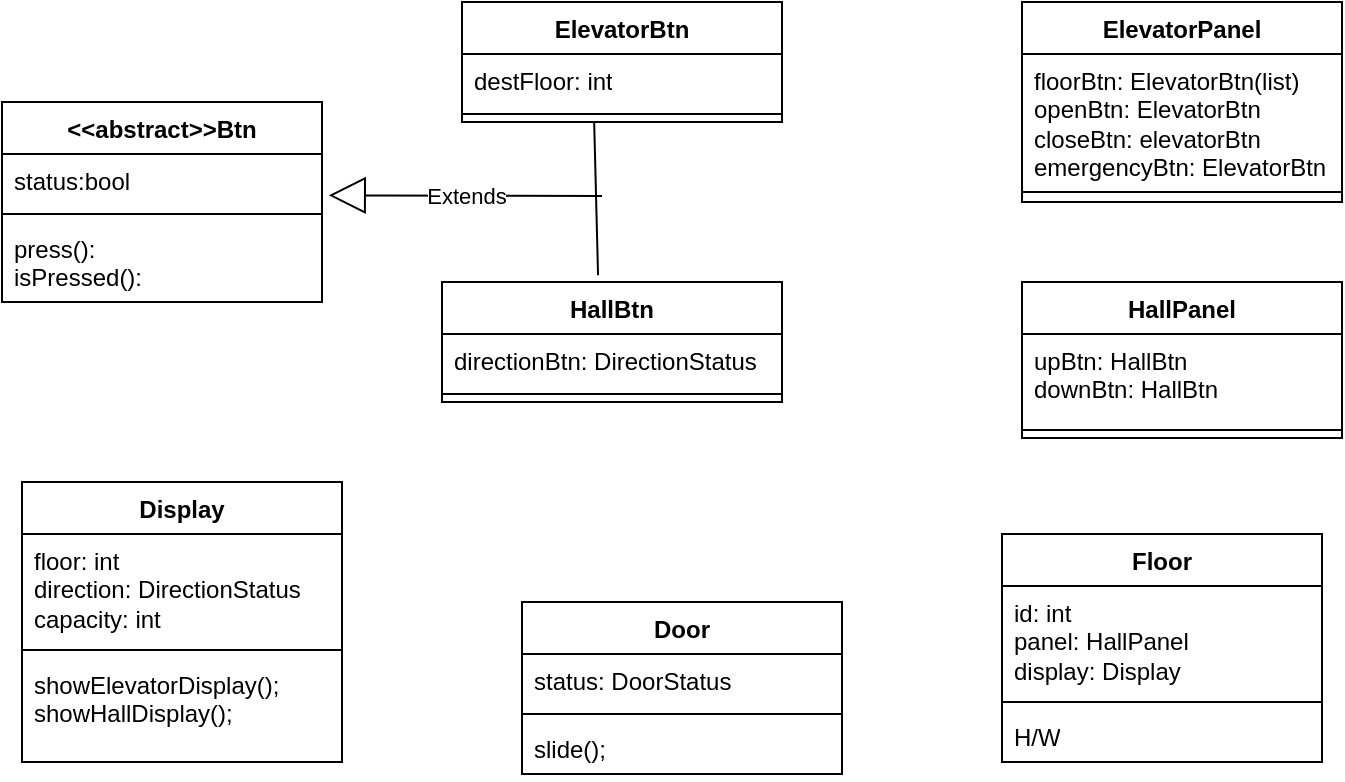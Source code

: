 <!--[if IE]><meta http-equiv="X-UA-Compatible" content="IE=5,IE=9" ><![endif]-->
<!DOCTYPE html>
<html>
<head>
<title>ElevatorSystem.html</title>
<meta charset="utf-8"/>
</head>
<body>
<div class="mxgraph" style="max-width:100%;border:1px solid transparent;" data-mxgraph="{&quot;highlight&quot;:&quot;#0000ff&quot;,&quot;nav&quot;:true,&quot;resize&quot;:true,&quot;xml&quot;:&quot;&lt;mxfile host=\&quot;app.diagrams.net\&quot; modified=\&quot;2024-07-03T11:52:13.910Z\&quot; agent=\&quot;Mozilla/5.0 (Windows NT 10.0; Win64; x64) AppleWebKit/537.36 (KHTML, like Gecko) Chrome/126.0.0.0 Safari/537.36\&quot; etag=\&quot;17789UahXvmX8YVtVoza\&quot; version=\&quot;24.6.3\&quot; type=\&quot;device\&quot; pages=\&quot;3\&quot;&gt;&lt;diagram name=\&quot;Page-1\&quot; id=\&quot;NAU9Dk92j2SyeXcsEVCl\&quot;&gt;&lt;mxGraphModel dx=\&quot;836\&quot; dy=\&quot;469\&quot; grid=\&quot;1\&quot; gridSize=\&quot;10\&quot; guides=\&quot;1\&quot; tooltips=\&quot;1\&quot; connect=\&quot;1\&quot; arrows=\&quot;1\&quot; fold=\&quot;1\&quot; page=\&quot;1\&quot; pageScale=\&quot;1\&quot; pageWidth=\&quot;850\&quot; pageHeight=\&quot;1100\&quot; math=\&quot;0\&quot; shadow=\&quot;0\&quot;&gt;&lt;root&gt;&lt;mxCell id=\&quot;0\&quot;/&gt;&lt;mxCell id=\&quot;1\&quot; parent=\&quot;0\&quot;/&gt;&lt;mxCell id=\&quot;rvxBEQuE1MLVyYH53mqv-1\&quot; value=\&quot;&amp;amp;lt;&amp;amp;lt;abstract&amp;amp;gt;&amp;amp;gt;Btn\&quot; style=\&quot;swimlane;fontStyle=1;align=center;verticalAlign=top;childLayout=stackLayout;horizontal=1;startSize=26;horizontalStack=0;resizeParent=1;resizeParentMax=0;resizeLast=0;collapsible=1;marginBottom=0;whiteSpace=wrap;html=1;\&quot; vertex=\&quot;1\&quot; parent=\&quot;1\&quot;&gt;&lt;mxGeometry x=\&quot;180\&quot; y=\&quot;270\&quot; width=\&quot;160\&quot; height=\&quot;100\&quot; as=\&quot;geometry\&quot;/&gt;&lt;/mxCell&gt;&lt;mxCell id=\&quot;rvxBEQuE1MLVyYH53mqv-2\&quot; value=\&quot;status:bool\&quot; style=\&quot;text;strokeColor=none;fillColor=none;align=left;verticalAlign=top;spacingLeft=4;spacingRight=4;overflow=hidden;rotatable=0;points=[[0,0.5],[1,0.5]];portConstraint=eastwest;whiteSpace=wrap;html=1;\&quot; vertex=\&quot;1\&quot; parent=\&quot;rvxBEQuE1MLVyYH53mqv-1\&quot;&gt;&lt;mxGeometry y=\&quot;26\&quot; width=\&quot;160\&quot; height=\&quot;26\&quot; as=\&quot;geometry\&quot;/&gt;&lt;/mxCell&gt;&lt;mxCell id=\&quot;rvxBEQuE1MLVyYH53mqv-3\&quot; value=\&quot;\&quot; style=\&quot;line;strokeWidth=1;fillColor=none;align=left;verticalAlign=middle;spacingTop=-1;spacingLeft=3;spacingRight=3;rotatable=0;labelPosition=right;points=[];portConstraint=eastwest;strokeColor=inherit;\&quot; vertex=\&quot;1\&quot; parent=\&quot;rvxBEQuE1MLVyYH53mqv-1\&quot;&gt;&lt;mxGeometry y=\&quot;52\&quot; width=\&quot;160\&quot; height=\&quot;8\&quot; as=\&quot;geometry\&quot;/&gt;&lt;/mxCell&gt;&lt;mxCell id=\&quot;rvxBEQuE1MLVyYH53mqv-4\&quot; value=\&quot;press():&amp;lt;div&amp;gt;isPressed():&amp;lt;/div&amp;gt;\&quot; style=\&quot;text;strokeColor=none;fillColor=none;align=left;verticalAlign=top;spacingLeft=4;spacingRight=4;overflow=hidden;rotatable=0;points=[[0,0.5],[1,0.5]];portConstraint=eastwest;whiteSpace=wrap;html=1;\&quot; vertex=\&quot;1\&quot; parent=\&quot;rvxBEQuE1MLVyYH53mqv-1\&quot;&gt;&lt;mxGeometry y=\&quot;60\&quot; width=\&quot;160\&quot; height=\&quot;40\&quot; as=\&quot;geometry\&quot;/&gt;&lt;/mxCell&gt;&lt;mxCell id=\&quot;rvxBEQuE1MLVyYH53mqv-5\&quot; value=\&quot;ElevatorBtn\&quot; style=\&quot;swimlane;fontStyle=1;align=center;verticalAlign=top;childLayout=stackLayout;horizontal=1;startSize=26;horizontalStack=0;resizeParent=1;resizeParentMax=0;resizeLast=0;collapsible=1;marginBottom=0;whiteSpace=wrap;html=1;\&quot; vertex=\&quot;1\&quot; parent=\&quot;1\&quot;&gt;&lt;mxGeometry x=\&quot;410\&quot; y=\&quot;220\&quot; width=\&quot;160\&quot; height=\&quot;60\&quot; as=\&quot;geometry\&quot;/&gt;&lt;/mxCell&gt;&lt;mxCell id=\&quot;rvxBEQuE1MLVyYH53mqv-6\&quot; value=\&quot;destFloor: int\&quot; style=\&quot;text;strokeColor=none;fillColor=none;align=left;verticalAlign=top;spacingLeft=4;spacingRight=4;overflow=hidden;rotatable=0;points=[[0,0.5],[1,0.5]];portConstraint=eastwest;whiteSpace=wrap;html=1;\&quot; vertex=\&quot;1\&quot; parent=\&quot;rvxBEQuE1MLVyYH53mqv-5\&quot;&gt;&lt;mxGeometry y=\&quot;26\&quot; width=\&quot;160\&quot; height=\&quot;26\&quot; as=\&quot;geometry\&quot;/&gt;&lt;/mxCell&gt;&lt;mxCell id=\&quot;rvxBEQuE1MLVyYH53mqv-7\&quot; value=\&quot;\&quot; style=\&quot;line;strokeWidth=1;fillColor=none;align=left;verticalAlign=middle;spacingTop=-1;spacingLeft=3;spacingRight=3;rotatable=0;labelPosition=right;points=[];portConstraint=eastwest;strokeColor=inherit;\&quot; vertex=\&quot;1\&quot; parent=\&quot;rvxBEQuE1MLVyYH53mqv-5\&quot;&gt;&lt;mxGeometry y=\&quot;52\&quot; width=\&quot;160\&quot; height=\&quot;8\&quot; as=\&quot;geometry\&quot;/&gt;&lt;/mxCell&gt;&lt;mxCell id=\&quot;rvxBEQuE1MLVyYH53mqv-8\&quot; value=\&quot;+ method(type): type\&quot; style=\&quot;text;strokeColor=none;fillColor=none;align=left;verticalAlign=top;spacingLeft=4;spacingRight=4;overflow=hidden;rotatable=0;points=[[0,0.5],[1,0.5]];portConstraint=eastwest;whiteSpace=wrap;html=1;\&quot; vertex=\&quot;1\&quot; parent=\&quot;rvxBEQuE1MLVyYH53mqv-5\&quot;&gt;&lt;mxGeometry y=\&quot;60\&quot; width=\&quot;160\&quot; as=\&quot;geometry\&quot;/&gt;&lt;/mxCell&gt;&lt;mxCell id=\&quot;rvxBEQuE1MLVyYH53mqv-9\&quot; value=\&quot;HallBtn\&quot; style=\&quot;swimlane;fontStyle=1;align=center;verticalAlign=top;childLayout=stackLayout;horizontal=1;startSize=26;horizontalStack=0;resizeParent=1;resizeParentMax=0;resizeLast=0;collapsible=1;marginBottom=0;whiteSpace=wrap;html=1;\&quot; vertex=\&quot;1\&quot; parent=\&quot;1\&quot;&gt;&lt;mxGeometry x=\&quot;400\&quot; y=\&quot;360\&quot; width=\&quot;170\&quot; height=\&quot;60\&quot; as=\&quot;geometry\&quot;/&gt;&lt;/mxCell&gt;&lt;mxCell id=\&quot;rvxBEQuE1MLVyYH53mqv-10\&quot; value=\&quot;directionBtn: DirectionStatus\&quot; style=\&quot;text;strokeColor=none;fillColor=none;align=left;verticalAlign=top;spacingLeft=4;spacingRight=4;overflow=hidden;rotatable=0;points=[[0,0.5],[1,0.5]];portConstraint=eastwest;whiteSpace=wrap;html=1;\&quot; vertex=\&quot;1\&quot; parent=\&quot;rvxBEQuE1MLVyYH53mqv-9\&quot;&gt;&lt;mxGeometry y=\&quot;26\&quot; width=\&quot;170\&quot; height=\&quot;26\&quot; as=\&quot;geometry\&quot;/&gt;&lt;/mxCell&gt;&lt;mxCell id=\&quot;rvxBEQuE1MLVyYH53mqv-11\&quot; value=\&quot;\&quot; style=\&quot;line;strokeWidth=1;fillColor=none;align=left;verticalAlign=middle;spacingTop=-1;spacingLeft=3;spacingRight=3;rotatable=0;labelPosition=right;points=[];portConstraint=eastwest;strokeColor=inherit;\&quot; vertex=\&quot;1\&quot; parent=\&quot;rvxBEQuE1MLVyYH53mqv-9\&quot;&gt;&lt;mxGeometry y=\&quot;52\&quot; width=\&quot;170\&quot; height=\&quot;8\&quot; as=\&quot;geometry\&quot;/&gt;&lt;/mxCell&gt;&lt;mxCell id=\&quot;rvxBEQuE1MLVyYH53mqv-12\&quot; value=\&quot;+ method(type): type\&quot; style=\&quot;text;strokeColor=none;fillColor=none;align=left;verticalAlign=top;spacingLeft=4;spacingRight=4;overflow=hidden;rotatable=0;points=[[0,0.5],[1,0.5]];portConstraint=eastwest;whiteSpace=wrap;html=1;\&quot; vertex=\&quot;1\&quot; parent=\&quot;rvxBEQuE1MLVyYH53mqv-9\&quot;&gt;&lt;mxGeometry y=\&quot;60\&quot; width=\&quot;170\&quot; as=\&quot;geometry\&quot;/&gt;&lt;/mxCell&gt;&lt;mxCell id=\&quot;rvxBEQuE1MLVyYH53mqv-13\&quot; value=\&quot;ElevatorPanel\&quot; style=\&quot;swimlane;fontStyle=1;align=center;verticalAlign=top;childLayout=stackLayout;horizontal=1;startSize=26;horizontalStack=0;resizeParent=1;resizeParentMax=0;resizeLast=0;collapsible=1;marginBottom=0;whiteSpace=wrap;html=1;\&quot; vertex=\&quot;1\&quot; parent=\&quot;1\&quot;&gt;&lt;mxGeometry x=\&quot;690\&quot; y=\&quot;220\&quot; width=\&quot;160\&quot; height=\&quot;100\&quot; as=\&quot;geometry\&quot;/&gt;&lt;/mxCell&gt;&lt;mxCell id=\&quot;rvxBEQuE1MLVyYH53mqv-14\&quot; value=\&quot;floorBtn: ElevatorBtn(list)&amp;lt;div&amp;gt;openBtn: ElevatorBtn&amp;lt;/div&amp;gt;&amp;lt;div&amp;gt;closeBtn: elevatorBtn&amp;lt;/div&amp;gt;&amp;lt;div&amp;gt;emergencyBtn: ElevatorBtn&amp;lt;/div&amp;gt;\&quot; style=\&quot;text;strokeColor=none;fillColor=none;align=left;verticalAlign=top;spacingLeft=4;spacingRight=4;overflow=hidden;rotatable=0;points=[[0,0.5],[1,0.5]];portConstraint=eastwest;whiteSpace=wrap;html=1;\&quot; vertex=\&quot;1\&quot; parent=\&quot;rvxBEQuE1MLVyYH53mqv-13\&quot;&gt;&lt;mxGeometry y=\&quot;26\&quot; width=\&quot;160\&quot; height=\&quot;64\&quot; as=\&quot;geometry\&quot;/&gt;&lt;/mxCell&gt;&lt;mxCell id=\&quot;rvxBEQuE1MLVyYH53mqv-15\&quot; value=\&quot;\&quot; style=\&quot;line;strokeWidth=1;fillColor=none;align=left;verticalAlign=middle;spacingTop=-1;spacingLeft=3;spacingRight=3;rotatable=0;labelPosition=right;points=[];portConstraint=eastwest;strokeColor=inherit;\&quot; vertex=\&quot;1\&quot; parent=\&quot;rvxBEQuE1MLVyYH53mqv-13\&quot;&gt;&lt;mxGeometry y=\&quot;90\&quot; width=\&quot;160\&quot; height=\&quot;10\&quot; as=\&quot;geometry\&quot;/&gt;&lt;/mxCell&gt;&lt;mxCell id=\&quot;rvxBEQuE1MLVyYH53mqv-16\&quot; value=\&quot;HallPanel\&quot; style=\&quot;swimlane;fontStyle=1;align=center;verticalAlign=top;childLayout=stackLayout;horizontal=1;startSize=26;horizontalStack=0;resizeParent=1;resizeParentMax=0;resizeLast=0;collapsible=1;marginBottom=0;whiteSpace=wrap;html=1;\&quot; vertex=\&quot;1\&quot; parent=\&quot;1\&quot;&gt;&lt;mxGeometry x=\&quot;690\&quot; y=\&quot;360\&quot; width=\&quot;160\&quot; height=\&quot;78\&quot; as=\&quot;geometry\&quot;/&gt;&lt;/mxCell&gt;&lt;mxCell id=\&quot;rvxBEQuE1MLVyYH53mqv-17\&quot; value=\&quot;upBtn: HallBtn&amp;lt;div&amp;gt;downBtn: HallBtn&amp;lt;/div&amp;gt;\&quot; style=\&quot;text;strokeColor=none;fillColor=none;align=left;verticalAlign=top;spacingLeft=4;spacingRight=4;overflow=hidden;rotatable=0;points=[[0,0.5],[1,0.5]];portConstraint=eastwest;whiteSpace=wrap;html=1;\&quot; vertex=\&quot;1\&quot; parent=\&quot;rvxBEQuE1MLVyYH53mqv-16\&quot;&gt;&lt;mxGeometry y=\&quot;26\&quot; width=\&quot;160\&quot; height=\&quot;44\&quot; as=\&quot;geometry\&quot;/&gt;&lt;/mxCell&gt;&lt;mxCell id=\&quot;rvxBEQuE1MLVyYH53mqv-18\&quot; value=\&quot;\&quot; style=\&quot;line;strokeWidth=1;fillColor=none;align=left;verticalAlign=middle;spacingTop=-1;spacingLeft=3;spacingRight=3;rotatable=0;labelPosition=right;points=[];portConstraint=eastwest;strokeColor=inherit;\&quot; vertex=\&quot;1\&quot; parent=\&quot;rvxBEQuE1MLVyYH53mqv-16\&quot;&gt;&lt;mxGeometry y=\&quot;70\&quot; width=\&quot;160\&quot; height=\&quot;8\&quot; as=\&quot;geometry\&quot;/&gt;&lt;/mxCell&gt;&lt;mxCell id=\&quot;rvxBEQuE1MLVyYH53mqv-19\&quot; value=\&quot;Display\&quot; style=\&quot;swimlane;fontStyle=1;align=center;verticalAlign=top;childLayout=stackLayout;horizontal=1;startSize=26;horizontalStack=0;resizeParent=1;resizeParentMax=0;resizeLast=0;collapsible=1;marginBottom=0;whiteSpace=wrap;html=1;\&quot; vertex=\&quot;1\&quot; parent=\&quot;1\&quot;&gt;&lt;mxGeometry x=\&quot;190\&quot; y=\&quot;460\&quot; width=\&quot;160\&quot; height=\&quot;140\&quot; as=\&quot;geometry\&quot;/&gt;&lt;/mxCell&gt;&lt;mxCell id=\&quot;rvxBEQuE1MLVyYH53mqv-20\&quot; value=\&quot;floor: int&amp;lt;div&amp;gt;direction: DirectionStatus&amp;lt;/div&amp;gt;&amp;lt;div&amp;gt;capacity: int&amp;lt;/div&amp;gt;\&quot; style=\&quot;text;strokeColor=none;fillColor=none;align=left;verticalAlign=top;spacingLeft=4;spacingRight=4;overflow=hidden;rotatable=0;points=[[0,0.5],[1,0.5]];portConstraint=eastwest;whiteSpace=wrap;html=1;\&quot; vertex=\&quot;1\&quot; parent=\&quot;rvxBEQuE1MLVyYH53mqv-19\&quot;&gt;&lt;mxGeometry y=\&quot;26\&quot; width=\&quot;160\&quot; height=\&quot;54\&quot; as=\&quot;geometry\&quot;/&gt;&lt;/mxCell&gt;&lt;mxCell id=\&quot;rvxBEQuE1MLVyYH53mqv-21\&quot; value=\&quot;\&quot; style=\&quot;line;strokeWidth=1;fillColor=none;align=left;verticalAlign=middle;spacingTop=-1;spacingLeft=3;spacingRight=3;rotatable=0;labelPosition=right;points=[];portConstraint=eastwest;strokeColor=inherit;\&quot; vertex=\&quot;1\&quot; parent=\&quot;rvxBEQuE1MLVyYH53mqv-19\&quot;&gt;&lt;mxGeometry y=\&quot;80\&quot; width=\&quot;160\&quot; height=\&quot;8\&quot; as=\&quot;geometry\&quot;/&gt;&lt;/mxCell&gt;&lt;mxCell id=\&quot;rvxBEQuE1MLVyYH53mqv-22\&quot; value=\&quot;showElevatorDisplay();&amp;lt;div&amp;gt;showHallDisplay();&amp;lt;/div&amp;gt;\&quot; style=\&quot;text;strokeColor=none;fillColor=none;align=left;verticalAlign=top;spacingLeft=4;spacingRight=4;overflow=hidden;rotatable=0;points=[[0,0.5],[1,0.5]];portConstraint=eastwest;whiteSpace=wrap;html=1;\&quot; vertex=\&quot;1\&quot; parent=\&quot;rvxBEQuE1MLVyYH53mqv-19\&quot;&gt;&lt;mxGeometry y=\&quot;88\&quot; width=\&quot;160\&quot; height=\&quot;52\&quot; as=\&quot;geometry\&quot;/&gt;&lt;/mxCell&gt;&lt;mxCell id=\&quot;rvxBEQuE1MLVyYH53mqv-23\&quot; value=\&quot;Door\&quot; style=\&quot;swimlane;fontStyle=1;align=center;verticalAlign=top;childLayout=stackLayout;horizontal=1;startSize=26;horizontalStack=0;resizeParent=1;resizeParentMax=0;resizeLast=0;collapsible=1;marginBottom=0;whiteSpace=wrap;html=1;\&quot; vertex=\&quot;1\&quot; parent=\&quot;1\&quot;&gt;&lt;mxGeometry x=\&quot;440\&quot; y=\&quot;520\&quot; width=\&quot;160\&quot; height=\&quot;86\&quot; as=\&quot;geometry\&quot;/&gt;&lt;/mxCell&gt;&lt;mxCell id=\&quot;rvxBEQuE1MLVyYH53mqv-24\&quot; value=\&quot;status: DoorStatus\&quot; style=\&quot;text;strokeColor=none;fillColor=none;align=left;verticalAlign=top;spacingLeft=4;spacingRight=4;overflow=hidden;rotatable=0;points=[[0,0.5],[1,0.5]];portConstraint=eastwest;whiteSpace=wrap;html=1;\&quot; vertex=\&quot;1\&quot; parent=\&quot;rvxBEQuE1MLVyYH53mqv-23\&quot;&gt;&lt;mxGeometry y=\&quot;26\&quot; width=\&quot;160\&quot; height=\&quot;26\&quot; as=\&quot;geometry\&quot;/&gt;&lt;/mxCell&gt;&lt;mxCell id=\&quot;rvxBEQuE1MLVyYH53mqv-25\&quot; value=\&quot;\&quot; style=\&quot;line;strokeWidth=1;fillColor=none;align=left;verticalAlign=middle;spacingTop=-1;spacingLeft=3;spacingRight=3;rotatable=0;labelPosition=right;points=[];portConstraint=eastwest;strokeColor=inherit;\&quot; vertex=\&quot;1\&quot; parent=\&quot;rvxBEQuE1MLVyYH53mqv-23\&quot;&gt;&lt;mxGeometry y=\&quot;52\&quot; width=\&quot;160\&quot; height=\&quot;8\&quot; as=\&quot;geometry\&quot;/&gt;&lt;/mxCell&gt;&lt;mxCell id=\&quot;rvxBEQuE1MLVyYH53mqv-26\&quot; value=\&quot;slide();\&quot; style=\&quot;text;strokeColor=none;fillColor=none;align=left;verticalAlign=top;spacingLeft=4;spacingRight=4;overflow=hidden;rotatable=0;points=[[0,0.5],[1,0.5]];portConstraint=eastwest;whiteSpace=wrap;html=1;\&quot; vertex=\&quot;1\&quot; parent=\&quot;rvxBEQuE1MLVyYH53mqv-23\&quot;&gt;&lt;mxGeometry y=\&quot;60\&quot; width=\&quot;160\&quot; height=\&quot;26\&quot; as=\&quot;geometry\&quot;/&gt;&lt;/mxCell&gt;&lt;mxCell id=\&quot;rvxBEQuE1MLVyYH53mqv-27\&quot; value=\&quot;Floor\&quot; style=\&quot;swimlane;fontStyle=1;align=center;verticalAlign=top;childLayout=stackLayout;horizontal=1;startSize=26;horizontalStack=0;resizeParent=1;resizeParentMax=0;resizeLast=0;collapsible=1;marginBottom=0;whiteSpace=wrap;html=1;\&quot; vertex=\&quot;1\&quot; parent=\&quot;1\&quot;&gt;&lt;mxGeometry x=\&quot;680\&quot; y=\&quot;486\&quot; width=\&quot;160\&quot; height=\&quot;114\&quot; as=\&quot;geometry\&quot;/&gt;&lt;/mxCell&gt;&lt;mxCell id=\&quot;rvxBEQuE1MLVyYH53mqv-28\&quot; value=\&quot;id: int&amp;lt;div&amp;gt;panel: HallPanel&amp;lt;/div&amp;gt;&amp;lt;div&amp;gt;display: Display&amp;lt;/div&amp;gt;\&quot; style=\&quot;text;strokeColor=none;fillColor=none;align=left;verticalAlign=top;spacingLeft=4;spacingRight=4;overflow=hidden;rotatable=0;points=[[0,0.5],[1,0.5]];portConstraint=eastwest;whiteSpace=wrap;html=1;\&quot; vertex=\&quot;1\&quot; parent=\&quot;rvxBEQuE1MLVyYH53mqv-27\&quot;&gt;&lt;mxGeometry y=\&quot;26\&quot; width=\&quot;160\&quot; height=\&quot;54\&quot; as=\&quot;geometry\&quot;/&gt;&lt;/mxCell&gt;&lt;mxCell id=\&quot;rvxBEQuE1MLVyYH53mqv-29\&quot; value=\&quot;\&quot; style=\&quot;line;strokeWidth=1;fillColor=none;align=left;verticalAlign=middle;spacingTop=-1;spacingLeft=3;spacingRight=3;rotatable=0;labelPosition=right;points=[];portConstraint=eastwest;strokeColor=inherit;\&quot; vertex=\&quot;1\&quot; parent=\&quot;rvxBEQuE1MLVyYH53mqv-27\&quot;&gt;&lt;mxGeometry y=\&quot;80\&quot; width=\&quot;160\&quot; height=\&quot;8\&quot; as=\&quot;geometry\&quot;/&gt;&lt;/mxCell&gt;&lt;mxCell id=\&quot;rvxBEQuE1MLVyYH53mqv-30\&quot; value=\&quot;H/W\&quot; style=\&quot;text;strokeColor=none;fillColor=none;align=left;verticalAlign=top;spacingLeft=4;spacingRight=4;overflow=hidden;rotatable=0;points=[[0,0.5],[1,0.5]];portConstraint=eastwest;whiteSpace=wrap;html=1;\&quot; vertex=\&quot;1\&quot; parent=\&quot;rvxBEQuE1MLVyYH53mqv-27\&quot;&gt;&lt;mxGeometry y=\&quot;88\&quot; width=\&quot;160\&quot; height=\&quot;26\&quot; as=\&quot;geometry\&quot;/&gt;&lt;/mxCell&gt;&lt;mxCell id=\&quot;rvxBEQuE1MLVyYH53mqv-31\&quot; value=\&quot;Extends\&quot; style=\&quot;endArrow=block;endSize=16;endFill=0;html=1;rounded=0;entryX=1.021;entryY=0.795;entryDx=0;entryDy=0;entryPerimeter=0;\&quot; edge=\&quot;1\&quot; parent=\&quot;1\&quot; target=\&quot;rvxBEQuE1MLVyYH53mqv-2\&quot;&gt;&lt;mxGeometry width=\&quot;160\&quot; relative=\&quot;1\&quot; as=\&quot;geometry\&quot;&gt;&lt;mxPoint x=\&quot;480\&quot; y=\&quot;317\&quot; as=\&quot;sourcePoint\&quot;/&gt;&lt;mxPoint x=\&quot;640\&quot; y=\&quot;440\&quot; as=\&quot;targetPoint\&quot;/&gt;&lt;/mxGeometry&gt;&lt;/mxCell&gt;&lt;mxCell id=\&quot;rvxBEQuE1MLVyYH53mqv-32\&quot; value=\&quot;\&quot; style=\&quot;endArrow=none;html=1;rounded=0;entryX=0.413;entryY=0;entryDx=0;entryDy=0;entryPerimeter=0;exitX=0.459;exitY=-0.056;exitDx=0;exitDy=0;exitPerimeter=0;\&quot; edge=\&quot;1\&quot; parent=\&quot;1\&quot; source=\&quot;rvxBEQuE1MLVyYH53mqv-9\&quot; target=\&quot;rvxBEQuE1MLVyYH53mqv-8\&quot;&gt;&lt;mxGeometry width=\&quot;50\&quot; height=\&quot;50\&quot; relative=\&quot;1\&quot; as=\&quot;geometry\&quot;&gt;&lt;mxPoint x=\&quot;476\&quot; y=\&quot;350\&quot; as=\&quot;sourcePoint\&quot;/&gt;&lt;mxPoint x=\&quot;590\&quot; y=\&quot;420\&quot; as=\&quot;targetPoint\&quot;/&gt;&lt;/mxGeometry&gt;&lt;/mxCell&gt;&lt;/root&gt;&lt;/mxGraphModel&gt;&lt;/diagram&gt;&lt;diagram id=\&quot;vdpJUtvPTx8Rcb8QWUNM\&quot; name=\&quot;Page-2\&quot;&gt;&lt;mxGraphModel dx=\&quot;794\&quot; dy=\&quot;446\&quot; grid=\&quot;1\&quot; gridSize=\&quot;10\&quot; guides=\&quot;1\&quot; tooltips=\&quot;1\&quot; connect=\&quot;1\&quot; arrows=\&quot;1\&quot; fold=\&quot;1\&quot; page=\&quot;1\&quot; pageScale=\&quot;1\&quot; pageWidth=\&quot;850\&quot; pageHeight=\&quot;1100\&quot; math=\&quot;0\&quot; shadow=\&quot;0\&quot;&gt;&lt;root&gt;&lt;mxCell id=\&quot;0\&quot;/&gt;&lt;mxCell id=\&quot;1\&quot; parent=\&quot;0\&quot;/&gt;&lt;mxCell id=\&quot;X4RZrh_8fdZhbWzz0tyU-1\&quot; value=\&quot;Elevator\&quot; style=\&quot;swimlane;fontStyle=1;align=center;verticalAlign=top;childLayout=stackLayout;horizontal=1;startSize=26;horizontalStack=0;resizeParent=1;resizeParentMax=0;resizeLast=0;collapsible=1;marginBottom=0;whiteSpace=wrap;html=1;\&quot; vertex=\&quot;1\&quot; parent=\&quot;1\&quot;&gt;&lt;mxGeometry x=\&quot;30\&quot; y=\&quot;90\&quot; width=\&quot;160\&quot; height=\&quot;190\&quot; as=\&quot;geometry\&quot;/&gt;&lt;/mxCell&gt;&lt;mxCell id=\&quot;X4RZrh_8fdZhbWzz0tyU-2\&quot; value=\&quot;id: int&amp;lt;div&amp;gt;door: Door&amp;lt;/div&amp;gt;&amp;lt;div&amp;gt;status: ElevatorStatus&amp;lt;/div&amp;gt;&amp;lt;div&amp;gt;panel: ElevatorPanel&amp;lt;/div&amp;gt;&amp;lt;div&amp;gt;currentFloor: Floor&amp;lt;/div&amp;gt;&amp;lt;div&amp;gt;maxCapacity: int&amp;lt;/div&amp;gt;\&quot; style=\&quot;text;strokeColor=none;fillColor=none;align=left;verticalAlign=top;spacingLeft=4;spacingRight=4;overflow=hidden;rotatable=0;points=[[0,0.5],[1,0.5]];portConstraint=eastwest;whiteSpace=wrap;html=1;\&quot; vertex=\&quot;1\&quot; parent=\&quot;X4RZrh_8fdZhbWzz0tyU-1\&quot;&gt;&lt;mxGeometry y=\&quot;26\&quot; width=\&quot;160\&quot; height=\&quot;94\&quot; as=\&quot;geometry\&quot;/&gt;&lt;/mxCell&gt;&lt;mxCell id=\&quot;X4RZrh_8fdZhbWzz0tyU-3\&quot; value=\&quot;\&quot; style=\&quot;line;strokeWidth=1;fillColor=none;align=left;verticalAlign=middle;spacingTop=-1;spacingLeft=3;spacingRight=3;rotatable=0;labelPosition=right;points=[];portConstraint=eastwest;strokeColor=inherit;\&quot; vertex=\&quot;1\&quot; parent=\&quot;X4RZrh_8fdZhbWzz0tyU-1\&quot;&gt;&lt;mxGeometry y=\&quot;120\&quot; width=\&quot;160\&quot; height=\&quot;8\&quot; as=\&quot;geometry\&quot;/&gt;&lt;/mxCell&gt;&lt;mxCell id=\&quot;X4RZrh_8fdZhbWzz0tyU-4\&quot; value=\&quot;openDoor();&amp;lt;div&amp;gt;closeDoor();&amp;lt;/div&amp;gt;&amp;lt;div&amp;gt;move();&amp;lt;/div&amp;gt;&amp;lt;div&amp;gt;stop();&amp;lt;/div&amp;gt;\&quot; style=\&quot;text;strokeColor=none;fillColor=none;align=left;verticalAlign=top;spacingLeft=4;spacingRight=4;overflow=hidden;rotatable=0;points=[[0,0.5],[1,0.5]];portConstraint=eastwest;whiteSpace=wrap;html=1;\&quot; vertex=\&quot;1\&quot; parent=\&quot;X4RZrh_8fdZhbWzz0tyU-1\&quot;&gt;&lt;mxGeometry y=\&quot;128\&quot; width=\&quot;160\&quot; height=\&quot;62\&quot; as=\&quot;geometry\&quot;/&gt;&lt;/mxCell&gt;&lt;mxCell id=\&quot;X4RZrh_8fdZhbWzz0tyU-5\&quot; value=\&quot;Building\&quot; style=\&quot;swimlane;fontStyle=1;align=center;verticalAlign=top;childLayout=stackLayout;horizontal=1;startSize=26;horizontalStack=0;resizeParent=1;resizeParentMax=0;resizeLast=0;collapsible=1;marginBottom=0;whiteSpace=wrap;html=1;\&quot; vertex=\&quot;1\&quot; parent=\&quot;1\&quot;&gt;&lt;mxGeometry x=\&quot;270\&quot; y=\&quot;90\&quot; width=\&quot;160\&quot; height=\&quot;78\&quot; as=\&quot;geometry\&quot;/&gt;&lt;/mxCell&gt;&lt;mxCell id=\&quot;X4RZrh_8fdZhbWzz0tyU-6\&quot; value=\&quot;floores: Floor(list)&amp;lt;div&amp;gt;elvator: Elevator(list)&amp;lt;/div&amp;gt;\&quot; style=\&quot;text;strokeColor=none;fillColor=none;align=left;verticalAlign=top;spacingLeft=4;spacingRight=4;overflow=hidden;rotatable=0;points=[[0,0.5],[1,0.5]];portConstraint=eastwest;whiteSpace=wrap;html=1;\&quot; vertex=\&quot;1\&quot; parent=\&quot;X4RZrh_8fdZhbWzz0tyU-5\&quot;&gt;&lt;mxGeometry y=\&quot;26\&quot; width=\&quot;160\&quot; height=\&quot;44\&quot; as=\&quot;geometry\&quot;/&gt;&lt;/mxCell&gt;&lt;mxCell id=\&quot;X4RZrh_8fdZhbWzz0tyU-7\&quot; value=\&quot;\&quot; style=\&quot;line;strokeWidth=1;fillColor=none;align=left;verticalAlign=middle;spacingTop=-1;spacingLeft=3;spacingRight=3;rotatable=0;labelPosition=right;points=[];portConstraint=eastwest;strokeColor=inherit;\&quot; vertex=\&quot;1\&quot; parent=\&quot;X4RZrh_8fdZhbWzz0tyU-5\&quot;&gt;&lt;mxGeometry y=\&quot;70\&quot; width=\&quot;160\&quot; height=\&quot;8\&quot; as=\&quot;geometry\&quot;/&gt;&lt;/mxCell&gt;&lt;mxCell id=\&quot;X4RZrh_8fdZhbWzz0tyU-9\&quot; value=\&quot;ElevatorSystem\&quot; style=\&quot;swimlane;fontStyle=1;align=center;verticalAlign=top;childLayout=stackLayout;horizontal=1;startSize=26;horizontalStack=0;resizeParent=1;resizeParentMax=0;resizeLast=0;collapsible=1;marginBottom=0;whiteSpace=wrap;html=1;\&quot; vertex=\&quot;1\&quot; parent=\&quot;1\&quot;&gt;&lt;mxGeometry x=\&quot;520\&quot; y=\&quot;100\&quot; width=\&quot;160\&quot; height=\&quot;100\&quot; as=\&quot;geometry\&quot;/&gt;&lt;/mxCell&gt;&lt;mxCell id=\&quot;X4RZrh_8fdZhbWzz0tyU-10\&quot; value=\&quot;building: Building\&quot; style=\&quot;text;strokeColor=none;fillColor=none;align=left;verticalAlign=top;spacingLeft=4;spacingRight=4;overflow=hidden;rotatable=0;points=[[0,0.5],[1,0.5]];portConstraint=eastwest;whiteSpace=wrap;html=1;\&quot; vertex=\&quot;1\&quot; parent=\&quot;X4RZrh_8fdZhbWzz0tyU-9\&quot;&gt;&lt;mxGeometry y=\&quot;26\&quot; width=\&quot;160\&quot; height=\&quot;24\&quot; as=\&quot;geometry\&quot;/&gt;&lt;/mxCell&gt;&lt;mxCell id=\&quot;X4RZrh_8fdZhbWzz0tyU-11\&quot; value=\&quot;\&quot; style=\&quot;line;strokeWidth=1;fillColor=none;align=left;verticalAlign=middle;spacingTop=-1;spacingLeft=3;spacingRight=3;rotatable=0;labelPosition=right;points=[];portConstraint=eastwest;strokeColor=inherit;\&quot; vertex=\&quot;1\&quot; parent=\&quot;X4RZrh_8fdZhbWzz0tyU-9\&quot;&gt;&lt;mxGeometry y=\&quot;50\&quot; width=\&quot;160\&quot; height=\&quot;8\&quot; as=\&quot;geometry\&quot;/&gt;&lt;/mxCell&gt;&lt;mxCell id=\&quot;X4RZrh_8fdZhbWzz0tyU-12\&quot; value=\&quot;monitering();&amp;lt;div&amp;gt;selectBestElevator();&amp;lt;/div&amp;gt;\&quot; style=\&quot;text;strokeColor=none;fillColor=none;align=left;verticalAlign=top;spacingLeft=4;spacingRight=4;overflow=hidden;rotatable=0;points=[[0,0.5],[1,0.5]];portConstraint=eastwest;whiteSpace=wrap;html=1;\&quot; vertex=\&quot;1\&quot; parent=\&quot;X4RZrh_8fdZhbWzz0tyU-9\&quot;&gt;&lt;mxGeometry y=\&quot;58\&quot; width=\&quot;160\&quot; height=\&quot;42\&quot; as=\&quot;geometry\&quot;/&gt;&lt;/mxCell&gt;&lt;mxCell id=\&quot;X4RZrh_8fdZhbWzz0tyU-21\&quot; value=\&quot;&amp;amp;lt;&amp;amp;lt;enum&amp;amp;gt;&amp;amp;gt;ElevatorStatus\&quot; style=\&quot;swimlane;fontStyle=1;align=center;verticalAlign=top;childLayout=stackLayout;horizontal=1;startSize=26;horizontalStack=0;resizeParent=1;resizeParentMax=0;resizeLast=0;collapsible=1;marginBottom=0;whiteSpace=wrap;html=1;\&quot; vertex=\&quot;1\&quot; parent=\&quot;1\&quot;&gt;&lt;mxGeometry x=\&quot;60\&quot; y=\&quot;360\&quot; width=\&quot;200\&quot; height=\&quot;88\&quot; as=\&quot;geometry\&quot;/&gt;&lt;/mxCell&gt;&lt;mxCell id=\&quot;X4RZrh_8fdZhbWzz0tyU-22\&quot; value=\&quot;moveUp&amp;lt;div&amp;gt;moveDown&amp;lt;/div&amp;gt;&amp;lt;div&amp;gt;idle&amp;lt;/div&amp;gt;\&quot; style=\&quot;text;strokeColor=none;fillColor=none;align=left;verticalAlign=top;spacingLeft=4;spacingRight=4;overflow=hidden;rotatable=0;points=[[0,0.5],[1,0.5]];portConstraint=eastwest;whiteSpace=wrap;html=1;\&quot; vertex=\&quot;1\&quot; parent=\&quot;X4RZrh_8fdZhbWzz0tyU-21\&quot;&gt;&lt;mxGeometry y=\&quot;26\&quot; width=\&quot;200\&quot; height=\&quot;54\&quot; as=\&quot;geometry\&quot;/&gt;&lt;/mxCell&gt;&lt;mxCell id=\&quot;X4RZrh_8fdZhbWzz0tyU-23\&quot; value=\&quot;\&quot; style=\&quot;line;strokeWidth=1;fillColor=none;align=left;verticalAlign=middle;spacingTop=-1;spacingLeft=3;spacingRight=3;rotatable=0;labelPosition=right;points=[];portConstraint=eastwest;strokeColor=inherit;\&quot; vertex=\&quot;1\&quot; parent=\&quot;X4RZrh_8fdZhbWzz0tyU-21\&quot;&gt;&lt;mxGeometry y=\&quot;80\&quot; width=\&quot;200\&quot; height=\&quot;8\&quot; as=\&quot;geometry\&quot;/&gt;&lt;/mxCell&gt;&lt;mxCell id=\&quot;X4RZrh_8fdZhbWzz0tyU-24\&quot; value=\&quot;&amp;amp;lt;&amp;amp;lt;enum&amp;amp;gt;&amp;amp;gt;DirectionStatus\&quot; style=\&quot;swimlane;fontStyle=1;align=center;verticalAlign=top;childLayout=stackLayout;horizontal=1;startSize=26;horizontalStack=0;resizeParent=1;resizeParentMax=0;resizeLast=0;collapsible=1;marginBottom=0;whiteSpace=wrap;html=1;\&quot; vertex=\&quot;1\&quot; parent=\&quot;1\&quot;&gt;&lt;mxGeometry x=\&quot;310\&quot; y=\&quot;360\&quot; width=\&quot;180\&quot; height=\&quot;78\&quot; as=\&quot;geometry\&quot;/&gt;&lt;/mxCell&gt;&lt;mxCell id=\&quot;X4RZrh_8fdZhbWzz0tyU-25\&quot; value=\&quot;Up&amp;lt;div&amp;gt;Down&amp;lt;/div&amp;gt;\&quot; style=\&quot;text;strokeColor=none;fillColor=none;align=left;verticalAlign=top;spacingLeft=4;spacingRight=4;overflow=hidden;rotatable=0;points=[[0,0.5],[1,0.5]];portConstraint=eastwest;whiteSpace=wrap;html=1;\&quot; vertex=\&quot;1\&quot; parent=\&quot;X4RZrh_8fdZhbWzz0tyU-24\&quot;&gt;&lt;mxGeometry y=\&quot;26\&quot; width=\&quot;180\&quot; height=\&quot;44\&quot; as=\&quot;geometry\&quot;/&gt;&lt;/mxCell&gt;&lt;mxCell id=\&quot;X4RZrh_8fdZhbWzz0tyU-26\&quot; value=\&quot;\&quot; style=\&quot;line;strokeWidth=1;fillColor=none;align=left;verticalAlign=middle;spacingTop=-1;spacingLeft=3;spacingRight=3;rotatable=0;labelPosition=right;points=[];portConstraint=eastwest;strokeColor=inherit;\&quot; vertex=\&quot;1\&quot; parent=\&quot;X4RZrh_8fdZhbWzz0tyU-24\&quot;&gt;&lt;mxGeometry y=\&quot;70\&quot; width=\&quot;180\&quot; height=\&quot;8\&quot; as=\&quot;geometry\&quot;/&gt;&lt;/mxCell&gt;&lt;mxCell id=\&quot;X4RZrh_8fdZhbWzz0tyU-27\&quot; value=\&quot;&amp;amp;lt;&amp;amp;lt;enum&amp;amp;gt;&amp;amp;gt;DoorStatus\&quot; style=\&quot;swimlane;fontStyle=1;align=center;verticalAlign=top;childLayout=stackLayout;horizontal=1;startSize=26;horizontalStack=0;resizeParent=1;resizeParentMax=0;resizeLast=0;collapsible=1;marginBottom=0;whiteSpace=wrap;html=1;\&quot; vertex=\&quot;1\&quot; parent=\&quot;1\&quot;&gt;&lt;mxGeometry x=\&quot;550\&quot; y=\&quot;360\&quot; width=\&quot;180\&quot; height=\&quot;78\&quot; as=\&quot;geometry\&quot;/&gt;&lt;/mxCell&gt;&lt;mxCell id=\&quot;X4RZrh_8fdZhbWzz0tyU-28\&quot; value=\&quot;OPEN&amp;lt;div&amp;gt;CLOSE&amp;lt;/div&amp;gt;\&quot; style=\&quot;text;strokeColor=none;fillColor=none;align=left;verticalAlign=top;spacingLeft=4;spacingRight=4;overflow=hidden;rotatable=0;points=[[0,0.5],[1,0.5]];portConstraint=eastwest;whiteSpace=wrap;html=1;\&quot; vertex=\&quot;1\&quot; parent=\&quot;X4RZrh_8fdZhbWzz0tyU-27\&quot;&gt;&lt;mxGeometry y=\&quot;26\&quot; width=\&quot;180\&quot; height=\&quot;44\&quot; as=\&quot;geometry\&quot;/&gt;&lt;/mxCell&gt;&lt;mxCell id=\&quot;X4RZrh_8fdZhbWzz0tyU-29\&quot; value=\&quot;\&quot; style=\&quot;line;strokeWidth=1;fillColor=none;align=left;verticalAlign=middle;spacingTop=-1;spacingLeft=3;spacingRight=3;rotatable=0;labelPosition=right;points=[];portConstraint=eastwest;strokeColor=inherit;\&quot; vertex=\&quot;1\&quot; parent=\&quot;X4RZrh_8fdZhbWzz0tyU-27\&quot;&gt;&lt;mxGeometry y=\&quot;70\&quot; width=\&quot;180\&quot; height=\&quot;8\&quot; as=\&quot;geometry\&quot;/&gt;&lt;/mxCell&gt;&lt;/root&gt;&lt;/mxGraphModel&gt;&lt;/diagram&gt;&lt;diagram id=\&quot;ouowBo_oy4CxYU5fgx4x\&quot; name=\&quot;Page-3\&quot;&gt;&lt;mxGraphModel dx=\&quot;794\&quot; dy=\&quot;446\&quot; grid=\&quot;1\&quot; gridSize=\&quot;10\&quot; guides=\&quot;1\&quot; tooltips=\&quot;1\&quot; connect=\&quot;1\&quot; arrows=\&quot;1\&quot; fold=\&quot;1\&quot; page=\&quot;1\&quot; pageScale=\&quot;1\&quot; pageWidth=\&quot;850\&quot; pageHeight=\&quot;1100\&quot; math=\&quot;0\&quot; shadow=\&quot;0\&quot;&gt;&lt;root&gt;&lt;mxCell id=\&quot;0\&quot;/&gt;&lt;mxCell id=\&quot;1\&quot; parent=\&quot;0\&quot;/&gt;&lt;mxCell id=\&quot;fGQlI7CwUZ-knTaK964w-1\&quot; value=\&quot;&amp;amp;lt;&amp;amp;lt;abstract&amp;amp;gt;&amp;amp;gt;Button\&quot; style=\&quot;swimlane;fontStyle=1;align=center;verticalAlign=top;childLayout=stackLayout;horizontal=1;startSize=26;horizontalStack=0;resizeParent=1;resizeParentMax=0;resizeLast=0;collapsible=1;marginBottom=0;whiteSpace=wrap;html=1;\&quot; vertex=\&quot;1\&quot; parent=\&quot;1\&quot;&gt;&lt;mxGeometry x=\&quot;340\&quot; y=\&quot;310\&quot; width=\&quot;140\&quot; height=\&quot;34\&quot; as=\&quot;geometry\&quot;/&gt;&lt;/mxCell&gt;&lt;mxCell id=\&quot;fGQlI7CwUZ-knTaK964w-2\&quot; value=\&quot;\&quot; style=\&quot;line;strokeWidth=1;fillColor=none;align=left;verticalAlign=middle;spacingTop=-1;spacingLeft=3;spacingRight=3;rotatable=0;labelPosition=right;points=[];portConstraint=eastwest;strokeColor=inherit;\&quot; vertex=\&quot;1\&quot; parent=\&quot;fGQlI7CwUZ-knTaK964w-1\&quot;&gt;&lt;mxGeometry y=\&quot;26\&quot; width=\&quot;140\&quot; height=\&quot;8\&quot; as=\&quot;geometry\&quot;/&gt;&lt;/mxCell&gt;&lt;mxCell id=\&quot;fGQlI7CwUZ-knTaK964w-3\&quot; value=\&quot;HallButton\&quot; style=\&quot;swimlane;fontStyle=1;align=center;verticalAlign=top;childLayout=stackLayout;horizontal=1;startSize=30;horizontalStack=0;resizeParent=1;resizeParentMax=0;resizeLast=0;collapsible=1;marginBottom=0;whiteSpace=wrap;html=1;\&quot; vertex=\&quot;1\&quot; parent=\&quot;1\&quot;&gt;&lt;mxGeometry x=\&quot;200\&quot; y=\&quot;230\&quot; width=\&quot;140\&quot; height=\&quot;38\&quot; as=\&quot;geometry\&quot;/&gt;&lt;/mxCell&gt;&lt;mxCell id=\&quot;fGQlI7CwUZ-knTaK964w-4\&quot; value=\&quot;\&quot; style=\&quot;line;strokeWidth=1;fillColor=none;align=left;verticalAlign=middle;spacingTop=-1;spacingLeft=3;spacingRight=3;rotatable=0;labelPosition=right;points=[];portConstraint=eastwest;strokeColor=inherit;\&quot; vertex=\&quot;1\&quot; parent=\&quot;fGQlI7CwUZ-knTaK964w-3\&quot;&gt;&lt;mxGeometry y=\&quot;30\&quot; width=\&quot;140\&quot; height=\&quot;8\&quot; as=\&quot;geometry\&quot;/&gt;&lt;/mxCell&gt;&lt;mxCell id=\&quot;fGQlI7CwUZ-knTaK964w-5\&quot; value=\&quot;ElevatorButton\&quot; style=\&quot;swimlane;fontStyle=1;align=center;verticalAlign=top;childLayout=stackLayout;horizontal=1;startSize=26;horizontalStack=0;resizeParent=1;resizeParentMax=0;resizeLast=0;collapsible=1;marginBottom=0;whiteSpace=wrap;html=1;\&quot; vertex=\&quot;1\&quot; parent=\&quot;1\&quot;&gt;&lt;mxGeometry x=\&quot;200\&quot; y=\&quot;380\&quot; width=\&quot;140\&quot; height=\&quot;34\&quot; as=\&quot;geometry\&quot;/&gt;&lt;/mxCell&gt;&lt;mxCell id=\&quot;fGQlI7CwUZ-knTaK964w-6\&quot; value=\&quot;\&quot; style=\&quot;line;strokeWidth=1;fillColor=none;align=left;verticalAlign=middle;spacingTop=-1;spacingLeft=3;spacingRight=3;rotatable=0;labelPosition=right;points=[];portConstraint=eastwest;strokeColor=inherit;\&quot; vertex=\&quot;1\&quot; parent=\&quot;fGQlI7CwUZ-knTaK964w-5\&quot;&gt;&lt;mxGeometry y=\&quot;26\&quot; width=\&quot;140\&quot; height=\&quot;8\&quot; as=\&quot;geometry\&quot;/&gt;&lt;/mxCell&gt;&lt;mxCell id=\&quot;fGQlI7CwUZ-knTaK964w-7\&quot; value=\&quot;Extends\&quot; style=\&quot;endArrow=block;endSize=16;endFill=0;html=1;rounded=0;\&quot; edge=\&quot;1\&quot; parent=\&quot;1\&quot;&gt;&lt;mxGeometry width=\&quot;160\&quot; relative=\&quot;1\&quot; as=\&quot;geometry\&quot;&gt;&lt;mxPoint x=\&quot;260\&quot; y=\&quot;330\&quot; as=\&quot;sourcePoint\&quot;/&gt;&lt;mxPoint x=\&quot;340\&quot; y=\&quot;326.5\&quot; as=\&quot;targetPoint\&quot;/&gt;&lt;/mxGeometry&gt;&lt;/mxCell&gt;&lt;mxCell id=\&quot;fGQlI7CwUZ-knTaK964w-8\&quot; value=\&quot;\&quot; style=\&quot;endArrow=none;html=1;rounded=0;exitX=0.429;exitY=0;exitDx=0;exitDy=0;exitPerimeter=0;\&quot; edge=\&quot;1\&quot; parent=\&quot;1\&quot; source=\&quot;fGQlI7CwUZ-knTaK964w-5\&quot;&gt;&lt;mxGeometry width=\&quot;50\&quot; height=\&quot;50\&quot; relative=\&quot;1\&quot; as=\&quot;geometry\&quot;&gt;&lt;mxPoint x=\&quot;260\&quot; y=\&quot;370\&quot; as=\&quot;sourcePoint\&quot;/&gt;&lt;mxPoint x=\&quot;260\&quot; y=\&quot;280\&quot; as=\&quot;targetPoint\&quot;/&gt;&lt;/mxGeometry&gt;&lt;/mxCell&gt;&lt;mxCell id=\&quot;fGQlI7CwUZ-knTaK964w-9\&quot; value=\&quot;ElevatorSystem\&quot; style=\&quot;swimlane;fontStyle=1;align=center;verticalAlign=top;childLayout=stackLayout;horizontal=1;startSize=26;horizontalStack=0;resizeParent=1;resizeParentMax=0;resizeLast=0;collapsible=1;marginBottom=0;whiteSpace=wrap;html=1;\&quot; vertex=\&quot;1\&quot; parent=\&quot;1\&quot;&gt;&lt;mxGeometry x=\&quot;790\&quot; y=\&quot;370\&quot; width=\&quot;140\&quot; height=\&quot;34\&quot; as=\&quot;geometry\&quot;/&gt;&lt;/mxCell&gt;&lt;mxCell id=\&quot;fGQlI7CwUZ-knTaK964w-10\&quot; value=\&quot;\&quot; style=\&quot;line;strokeWidth=1;fillColor=none;align=left;verticalAlign=middle;spacingTop=-1;spacingLeft=3;spacingRight=3;rotatable=0;labelPosition=right;points=[];portConstraint=eastwest;strokeColor=inherit;\&quot; vertex=\&quot;1\&quot; parent=\&quot;fGQlI7CwUZ-knTaK964w-9\&quot;&gt;&lt;mxGeometry y=\&quot;26\&quot; width=\&quot;140\&quot; height=\&quot;8\&quot; as=\&quot;geometry\&quot;/&gt;&lt;/mxCell&gt;&lt;mxCell id=\&quot;fGQlI7CwUZ-knTaK964w-11\&quot; value=\&quot;Building\&quot; style=\&quot;swimlane;fontStyle=1;align=center;verticalAlign=top;childLayout=stackLayout;horizontal=1;startSize=26;horizontalStack=0;resizeParent=1;resizeParentMax=0;resizeLast=0;collapsible=1;marginBottom=0;whiteSpace=wrap;html=1;\&quot; vertex=\&quot;1\&quot; parent=\&quot;1\&quot;&gt;&lt;mxGeometry x=\&quot;790\&quot; y=\&quot;250\&quot; width=\&quot;140\&quot; height=\&quot;34\&quot; as=\&quot;geometry\&quot;/&gt;&lt;/mxCell&gt;&lt;mxCell id=\&quot;fGQlI7CwUZ-knTaK964w-12\&quot; value=\&quot;\&quot; style=\&quot;line;strokeWidth=1;fillColor=none;align=left;verticalAlign=middle;spacingTop=-1;spacingLeft=3;spacingRight=3;rotatable=0;labelPosition=right;points=[];portConstraint=eastwest;strokeColor=inherit;\&quot; vertex=\&quot;1\&quot; parent=\&quot;fGQlI7CwUZ-knTaK964w-11\&quot;&gt;&lt;mxGeometry y=\&quot;26\&quot; width=\&quot;140\&quot; height=\&quot;8\&quot; as=\&quot;geometry\&quot;/&gt;&lt;/mxCell&gt;&lt;mxCell id=\&quot;fGQlI7CwUZ-knTaK964w-13\&quot; value=\&quot;\&quot; style=\&quot;endArrow=diamondThin;endFill=0;endSize=24;html=1;rounded=0;entryX=0.5;entryY=0;entryDx=0;entryDy=0;exitX=0.5;exitY=1;exitDx=0;exitDy=0;\&quot; edge=\&quot;1\&quot; parent=\&quot;1\&quot; source=\&quot;fGQlI7CwUZ-knTaK964w-11\&quot; target=\&quot;fGQlI7CwUZ-knTaK964w-9\&quot;&gt;&lt;mxGeometry width=\&quot;160\&quot; relative=\&quot;1\&quot; as=\&quot;geometry\&quot;&gt;&lt;mxPoint x=\&quot;480\&quot; y=\&quot;340\&quot; as=\&quot;sourcePoint\&quot;/&gt;&lt;mxPoint x=\&quot;640\&quot; y=\&quot;340\&quot; as=\&quot;targetPoint\&quot;/&gt;&lt;/mxGeometry&gt;&lt;/mxCell&gt;&lt;mxCell id=\&quot;fGQlI7CwUZ-knTaK964w-14\&quot; value=\&quot;HallPanel&amp;lt;span style=&amp;quot;color: rgba(0, 0, 0, 0); font-family: monospace; font-size: 0px; font-weight: 400; text-align: start; text-wrap: nowrap;&amp;quot;&amp;gt;%3CmxGraphModel%3E%3Croot%3E%3CmxCell%20id%3D%220%22%2F%3E%3CmxCell%20id%3D%221%22%20parent%3D%220%22%2F%3E%3CmxCell%20id%3D%222%22%20value%3D%22%26amp%3Blt%3B%26amp%3Blt%3Babstract%26amp%3Bgt%3B%26amp%3Bgt%3BButton%22%20style%3D%22swimlane%3BfontStyle%3D1%3Balign%3Dcenter%3BverticalAlign%3Dtop%3BchildLayout%3DstackLayout%3Bhorizontal%3D1%3BstartSize%3D26%3BhorizontalStack%3D0%3BresizeParent%3D1%3BresizeParentMax%3D0%3BresizeLast%3D0%3Bcollapsible%3D1%3BmarginBottom%3D0%3BwhiteSpace%3Dwrap%3Bhtml%3D1%3B%22%20vertex%3D%221%22%20parent%3D%221%22%3E%3CmxGeometry%20x%3D%22170%22%20y%3D%22230%22%20width%3D%22140%22%20height%3D%2234%22%20as%3D%22geometry%22%2F%3E%3C%2FmxCell%3E%3CmxCell%20id%3D%223%22%20value%3D%22%22%20style%3D%22line%3BstrokeWidth%3D1%3BfillColor%3Dnone%3Balign%3Dleft%3BverticalAlign%3Dmiddle%3BspacingTop%3D-1%3BspacingLeft%3D3%3BspacingRight%3D3%3Brotatable%3D0%3BlabelPosition%3Dright%3Bpoints%3D%5B%5D%3BportConstraint%3Deastwest%3BstrokeColor%3Dinherit%3B%22%20vertex%3D%221%22%20parent%3D%222%22%3E%3CmxGeometry%20y%3D%2226%22%20width%3D%22140%22%20height%3D%228%22%20as%3D%22geometry%22%2F%3E%3C%2FmxCell%3E%3C%2Froot%3E%3C%2FmxGraphModel%3E&amp;lt;/span&amp;gt;\&quot; style=\&quot;swimlane;fontStyle=1;align=center;verticalAlign=top;childLayout=stackLayout;horizontal=1;startSize=26;horizontalStack=0;resizeParent=1;resizeParentMax=0;resizeLast=0;collapsible=1;marginBottom=0;whiteSpace=wrap;html=1;\&quot; vertex=\&quot;1\&quot; parent=\&quot;1\&quot;&gt;&lt;mxGeometry x=\&quot;200\&quot; y=\&quot;140\&quot; width=\&quot;140\&quot; height=\&quot;34\&quot; as=\&quot;geometry\&quot;/&gt;&lt;/mxCell&gt;&lt;mxCell id=\&quot;fGQlI7CwUZ-knTaK964w-15\&quot; value=\&quot;\&quot; style=\&quot;line;strokeWidth=1;fillColor=none;align=left;verticalAlign=middle;spacingTop=-1;spacingLeft=3;spacingRight=3;rotatable=0;labelPosition=right;points=[];portConstraint=eastwest;strokeColor=inherit;\&quot; vertex=\&quot;1\&quot; parent=\&quot;fGQlI7CwUZ-knTaK964w-14\&quot;&gt;&lt;mxGeometry y=\&quot;26\&quot; width=\&quot;140\&quot; height=\&quot;8\&quot; as=\&quot;geometry\&quot;/&gt;&lt;/mxCell&gt;&lt;mxCell id=\&quot;fGQlI7CwUZ-knTaK964w-16\&quot; value=\&quot;ElevatorPanel\&quot; style=\&quot;swimlane;fontStyle=1;align=center;verticalAlign=top;childLayout=stackLayout;horizontal=1;startSize=26;horizontalStack=0;resizeParent=1;resizeParentMax=0;resizeLast=0;collapsible=1;marginBottom=0;whiteSpace=wrap;html=1;\&quot; vertex=\&quot;1\&quot; parent=\&quot;1\&quot;&gt;&lt;mxGeometry x=\&quot;200\&quot; y=\&quot;490\&quot; width=\&quot;140\&quot; height=\&quot;34\&quot; as=\&quot;geometry\&quot;/&gt;&lt;/mxCell&gt;&lt;mxCell id=\&quot;fGQlI7CwUZ-knTaK964w-17\&quot; value=\&quot;\&quot; style=\&quot;line;strokeWidth=1;fillColor=none;align=left;verticalAlign=middle;spacingTop=-1;spacingLeft=3;spacingRight=3;rotatable=0;labelPosition=right;points=[];portConstraint=eastwest;strokeColor=inherit;\&quot; vertex=\&quot;1\&quot; parent=\&quot;fGQlI7CwUZ-knTaK964w-16\&quot;&gt;&lt;mxGeometry y=\&quot;26\&quot; width=\&quot;140\&quot; height=\&quot;8\&quot; as=\&quot;geometry\&quot;/&gt;&lt;/mxCell&gt;&lt;mxCell id=\&quot;fGQlI7CwUZ-knTaK964w-18\&quot; value=\&quot;\&quot; style=\&quot;endArrow=diamondThin;endFill=1;endSize=24;html=1;rounded=0;entryX=0.424;entryY=-0.098;entryDx=0;entryDy=0;entryPerimeter=0;\&quot; edge=\&quot;1\&quot; parent=\&quot;1\&quot; target=\&quot;fGQlI7CwUZ-knTaK964w-16\&quot;&gt;&lt;mxGeometry width=\&quot;160\&quot; relative=\&quot;1\&quot; as=\&quot;geometry\&quot;&gt;&lt;mxPoint x=\&quot;259\&quot; y=\&quot;420\&quot; as=\&quot;sourcePoint\&quot;/&gt;&lt;mxPoint x=\&quot;640\&quot; y=\&quot;340\&quot; as=\&quot;targetPoint\&quot;/&gt;&lt;/mxGeometry&gt;&lt;/mxCell&gt;&lt;mxCell id=\&quot;fGQlI7CwUZ-knTaK964w-19\&quot; value=\&quot;\&quot; style=\&quot;endArrow=diamondThin;endFill=1;endSize=24;html=1;rounded=0;exitX=0.448;exitY=-0.137;exitDx=0;exitDy=0;exitPerimeter=0;entryX=0.5;entryY=1;entryDx=0;entryDy=0;\&quot; edge=\&quot;1\&quot; parent=\&quot;1\&quot; source=\&quot;fGQlI7CwUZ-knTaK964w-3\&quot; target=\&quot;fGQlI7CwUZ-knTaK964w-14\&quot;&gt;&lt;mxGeometry width=\&quot;160\&quot; relative=\&quot;1\&quot; as=\&quot;geometry\&quot;&gt;&lt;mxPoint x=\&quot;480\&quot; y=\&quot;340\&quot; as=\&quot;sourcePoint\&quot;/&gt;&lt;mxPoint x=\&quot;250\&quot; y=\&quot;180\&quot; as=\&quot;targetPoint\&quot;/&gt;&lt;/mxGeometry&gt;&lt;/mxCell&gt;&lt;mxCell id=\&quot;fGQlI7CwUZ-knTaK964w-20\&quot; value=\&quot;Floor\&quot; style=\&quot;swimlane;fontStyle=1;align=center;verticalAlign=top;childLayout=stackLayout;horizontal=1;startSize=26;horizontalStack=0;resizeParent=1;resizeParentMax=0;resizeLast=0;collapsible=1;marginBottom=0;whiteSpace=wrap;html=1;\&quot; vertex=\&quot;1\&quot; parent=\&quot;1\&quot;&gt;&lt;mxGeometry x=\&quot;480\&quot; y=\&quot;140\&quot; width=\&quot;140\&quot; height=\&quot;34\&quot; as=\&quot;geometry\&quot;/&gt;&lt;/mxCell&gt;&lt;mxCell id=\&quot;fGQlI7CwUZ-knTaK964w-21\&quot; value=\&quot;\&quot; style=\&quot;line;strokeWidth=1;fillColor=none;align=left;verticalAlign=middle;spacingTop=-1;spacingLeft=3;spacingRight=3;rotatable=0;labelPosition=right;points=[];portConstraint=eastwest;strokeColor=inherit;\&quot; vertex=\&quot;1\&quot; parent=\&quot;fGQlI7CwUZ-knTaK964w-20\&quot;&gt;&lt;mxGeometry y=\&quot;26\&quot; width=\&quot;140\&quot; height=\&quot;8\&quot; as=\&quot;geometry\&quot;/&gt;&lt;/mxCell&gt;&lt;mxCell id=\&quot;fGQlI7CwUZ-knTaK964w-22\&quot; value=\&quot;\&quot; style=\&quot;endArrow=diamondThin;endFill=1;endSize=24;html=1;rounded=0;\&quot; edge=\&quot;1\&quot; parent=\&quot;1\&quot;&gt;&lt;mxGeometry width=\&quot;160\&quot; relative=\&quot;1\&quot; as=\&quot;geometry\&quot;&gt;&lt;mxPoint x=\&quot;340\&quot; y=\&quot;160\&quot; as=\&quot;sourcePoint\&quot;/&gt;&lt;mxPoint x=\&quot;480\&quot; y=\&quot;156.5\&quot; as=\&quot;targetPoint\&quot;/&gt;&lt;/mxGeometry&gt;&lt;/mxCell&gt;&lt;mxCell id=\&quot;fGQlI7CwUZ-knTaK964w-23\&quot; value=\&quot;\&quot; style=\&quot;endArrow=diamondThin;endFill=1;endSize=24;html=1;rounded=0;\&quot; edge=\&quot;1\&quot; parent=\&quot;1\&quot;&gt;&lt;mxGeometry width=\&quot;160\&quot; relative=\&quot;1\&quot; as=\&quot;geometry\&quot;&gt;&lt;mxPoint x=\&quot;620\&quot; y=\&quot;158.75\&quot; as=\&quot;sourcePoint\&quot;/&gt;&lt;mxPoint x=\&quot;860\&quot; y=\&quot;250\&quot; as=\&quot;targetPoint\&quot;/&gt;&lt;Array as=\&quot;points\&quot;&gt;&lt;mxPoint x=\&quot;860\&quot; y=\&quot;160\&quot;/&gt;&lt;/Array&gt;&lt;/mxGeometry&gt;&lt;/mxCell&gt;&lt;mxCell id=\&quot;fGQlI7CwUZ-knTaK964w-24\&quot; value=\&quot;Elvator\&quot; style=\&quot;swimlane;fontStyle=1;align=center;verticalAlign=top;childLayout=stackLayout;horizontal=1;startSize=26;horizontalStack=0;resizeParent=1;resizeParentMax=0;resizeLast=0;collapsible=1;marginBottom=0;whiteSpace=wrap;html=1;\&quot; vertex=\&quot;1\&quot; parent=\&quot;1\&quot;&gt;&lt;mxGeometry x=\&quot;500\&quot; y=\&quot;490\&quot; width=\&quot;140\&quot; height=\&quot;34\&quot; as=\&quot;geometry\&quot;/&gt;&lt;/mxCell&gt;&lt;mxCell id=\&quot;fGQlI7CwUZ-knTaK964w-25\&quot; value=\&quot;\&quot; style=\&quot;line;strokeWidth=1;fillColor=none;align=left;verticalAlign=middle;spacingTop=-1;spacingLeft=3;spacingRight=3;rotatable=0;labelPosition=right;points=[];portConstraint=eastwest;strokeColor=inherit;\&quot; vertex=\&quot;1\&quot; parent=\&quot;fGQlI7CwUZ-knTaK964w-24\&quot;&gt;&lt;mxGeometry y=\&quot;26\&quot; width=\&quot;140\&quot; height=\&quot;8\&quot; as=\&quot;geometry\&quot;/&gt;&lt;/mxCell&gt;&lt;mxCell id=\&quot;fGQlI7CwUZ-knTaK964w-26\&quot; value=\&quot;\&quot; style=\&quot;endArrow=diamondThin;endFill=1;endSize=24;html=1;rounded=0;entryX=0;entryY=0.551;entryDx=0;entryDy=0;entryPerimeter=0;exitX=1;exitY=0.5;exitDx=0;exitDy=0;\&quot; edge=\&quot;1\&quot; parent=\&quot;1\&quot; source=\&quot;fGQlI7CwUZ-knTaK964w-16\&quot; target=\&quot;fGQlI7CwUZ-knTaK964w-24\&quot;&gt;&lt;mxGeometry width=\&quot;160\&quot; relative=\&quot;1\&quot; as=\&quot;geometry\&quot;&gt;&lt;mxPoint x=\&quot;350\&quot; y=\&quot;509\&quot; as=\&quot;sourcePoint\&quot;/&gt;&lt;mxPoint x=\&quot;490\&quot; y=\&quot;505.25\&quot; as=\&quot;targetPoint\&quot;/&gt;&lt;/mxGeometry&gt;&lt;/mxCell&gt;&lt;mxCell id=\&quot;fGQlI7CwUZ-knTaK964w-27\&quot; value=\&quot;Display\&quot; style=\&quot;swimlane;fontStyle=1;align=center;verticalAlign=top;childLayout=stackLayout;horizontal=1;startSize=26;horizontalStack=0;resizeParent=1;resizeParentMax=0;resizeLast=0;collapsible=1;marginBottom=0;whiteSpace=wrap;html=1;\&quot; vertex=\&quot;1\&quot; parent=\&quot;1\&quot;&gt;&lt;mxGeometry x=\&quot;510\&quot; y=\&quot;310\&quot; width=\&quot;140\&quot; height=\&quot;34\&quot; as=\&quot;geometry\&quot;/&gt;&lt;/mxCell&gt;&lt;mxCell id=\&quot;fGQlI7CwUZ-knTaK964w-28\&quot; value=\&quot;\&quot; style=\&quot;line;strokeWidth=1;fillColor=none;align=left;verticalAlign=middle;spacingTop=-1;spacingLeft=3;spacingRight=3;rotatable=0;labelPosition=right;points=[];portConstraint=eastwest;strokeColor=inherit;\&quot; vertex=\&quot;1\&quot; parent=\&quot;fGQlI7CwUZ-knTaK964w-27\&quot;&gt;&lt;mxGeometry y=\&quot;26\&quot; width=\&quot;140\&quot; height=\&quot;8\&quot; as=\&quot;geometry\&quot;/&gt;&lt;/mxCell&gt;&lt;mxCell id=\&quot;fGQlI7CwUZ-knTaK964w-29\&quot; value=\&quot;\&quot; style=\&quot;endArrow=diamondThin;endFill=1;endSize=24;html=1;rounded=0;\&quot; edge=\&quot;1\&quot; parent=\&quot;1\&quot;&gt;&lt;mxGeometry width=\&quot;160\&quot; relative=\&quot;1\&quot; as=\&quot;geometry\&quot;&gt;&lt;mxPoint x=\&quot;594\&quot; y=\&quot;304\&quot; as=\&quot;sourcePoint\&quot;/&gt;&lt;mxPoint x=\&quot;594\&quot; y=\&quot;174\&quot; as=\&quot;targetPoint\&quot;/&gt;&lt;/mxGeometry&gt;&lt;/mxCell&gt;&lt;mxCell id=\&quot;fGQlI7CwUZ-knTaK964w-30\&quot; value=\&quot;\&quot; style=\&quot;endArrow=diamondThin;endFill=1;endSize=24;html=1;rounded=0;entryX=0.338;entryY=-0.02;entryDx=0;entryDy=0;entryPerimeter=0;\&quot; edge=\&quot;1\&quot; parent=\&quot;1\&quot;&gt;&lt;mxGeometry width=\&quot;160\&quot; relative=\&quot;1\&quot; as=\&quot;geometry\&quot;&gt;&lt;mxPoint x=\&quot;559\&quot; y=\&quot;350\&quot; as=\&quot;sourcePoint\&quot;/&gt;&lt;mxPoint x=\&quot;558.66\&quot; y=\&quot;490.0\&quot; as=\&quot;targetPoint\&quot;/&gt;&lt;/mxGeometry&gt;&lt;/mxCell&gt;&lt;mxCell id=\&quot;fGQlI7CwUZ-knTaK964w-31\&quot; value=\&quot;\&quot; style=\&quot;endArrow=diamondThin;endFill=1;endSize=24;html=1;rounded=0;exitX=0.75;exitY=0;exitDx=0;exitDy=0;entryX=0;entryY=0.5;entryDx=0;entryDy=0;\&quot; edge=\&quot;1\&quot; parent=\&quot;1\&quot; source=\&quot;fGQlI7CwUZ-knTaK964w-24\&quot; target=\&quot;fGQlI7CwUZ-knTaK964w-11\&quot;&gt;&lt;mxGeometry width=\&quot;160\&quot; relative=\&quot;1\&quot; as=\&quot;geometry\&quot;&gt;&lt;mxPoint x=\&quot;680\&quot; y=\&quot;440\&quot; as=\&quot;sourcePoint\&quot;/&gt;&lt;mxPoint x=\&quot;780\&quot; y=\&quot;420\&quot; as=\&quot;targetPoint\&quot;/&gt;&lt;Array as=\&quot;points\&quot;&gt;&lt;mxPoint x=\&quot;720\&quot; y=\&quot;380\&quot;/&gt;&lt;mxPoint x=\&quot;720\&quot; y=\&quot;267\&quot;/&gt;&lt;/Array&gt;&lt;/mxGeometry&gt;&lt;/mxCell&gt;&lt;mxCell id=\&quot;fGQlI7CwUZ-knTaK964w-32\&quot; value=\&quot;\&quot; style=\&quot;endArrow=diamondThin;endFill=1;endSize=24;html=1;rounded=0;entryX=1;entryY=0.5;entryDx=0;entryDy=0;exitX=0;exitY=0.25;exitDx=0;exitDy=0;\&quot; edge=\&quot;1\&quot; parent=\&quot;1\&quot; source=\&quot;fGQlI7CwUZ-knTaK964w-33\&quot; target=\&quot;fGQlI7CwUZ-knTaK964w-24\&quot;&gt;&lt;mxGeometry width=\&quot;160\&quot; relative=\&quot;1\&quot; as=\&quot;geometry\&quot;&gt;&lt;mxPoint x=\&quot;700\&quot; y=\&quot;370\&quot; as=\&quot;sourcePoint\&quot;/&gt;&lt;mxPoint x=\&quot;620.0\&quot; y=\&quot;490.0\&quot; as=\&quot;targetPoint\&quot;/&gt;&lt;/mxGeometry&gt;&lt;/mxCell&gt;&lt;mxCell id=\&quot;fGQlI7CwUZ-knTaK964w-33\&quot; value=\&quot;Door\&quot; style=\&quot;swimlane;fontStyle=1;align=center;verticalAlign=top;childLayout=stackLayout;horizontal=1;startSize=26;horizontalStack=0;resizeParent=1;resizeParentMax=0;resizeLast=0;collapsible=1;marginBottom=0;whiteSpace=wrap;html=1;\&quot; vertex=\&quot;1\&quot; parent=\&quot;1\&quot;&gt;&lt;mxGeometry x=\&quot;770\&quot; y=\&quot;490\&quot; width=\&quot;140\&quot; height=\&quot;34\&quot; as=\&quot;geometry\&quot;/&gt;&lt;/mxCell&gt;&lt;mxCell id=\&quot;fGQlI7CwUZ-knTaK964w-34\&quot; value=\&quot;\&quot; style=\&quot;line;strokeWidth=1;fillColor=none;align=left;verticalAlign=middle;spacingTop=-1;spacingLeft=3;spacingRight=3;rotatable=0;labelPosition=right;points=[];portConstraint=eastwest;strokeColor=inherit;\&quot; vertex=\&quot;1\&quot; parent=\&quot;fGQlI7CwUZ-knTaK964w-33\&quot;&gt;&lt;mxGeometry y=\&quot;26\&quot; width=\&quot;140\&quot; height=\&quot;8\&quot; as=\&quot;geometry\&quot;/&gt;&lt;/mxCell&gt;&lt;/root&gt;&lt;/mxGraphModel&gt;&lt;/diagram&gt;&lt;/mxfile&gt;&quot;,&quot;toolbar&quot;:&quot;pages zoom layers lightbox&quot;,&quot;page&quot;:0}"></div>
<script type="text/javascript" src="https://app.diagrams.net/js/viewer-static.min.js"></script>
</body>
</html>

